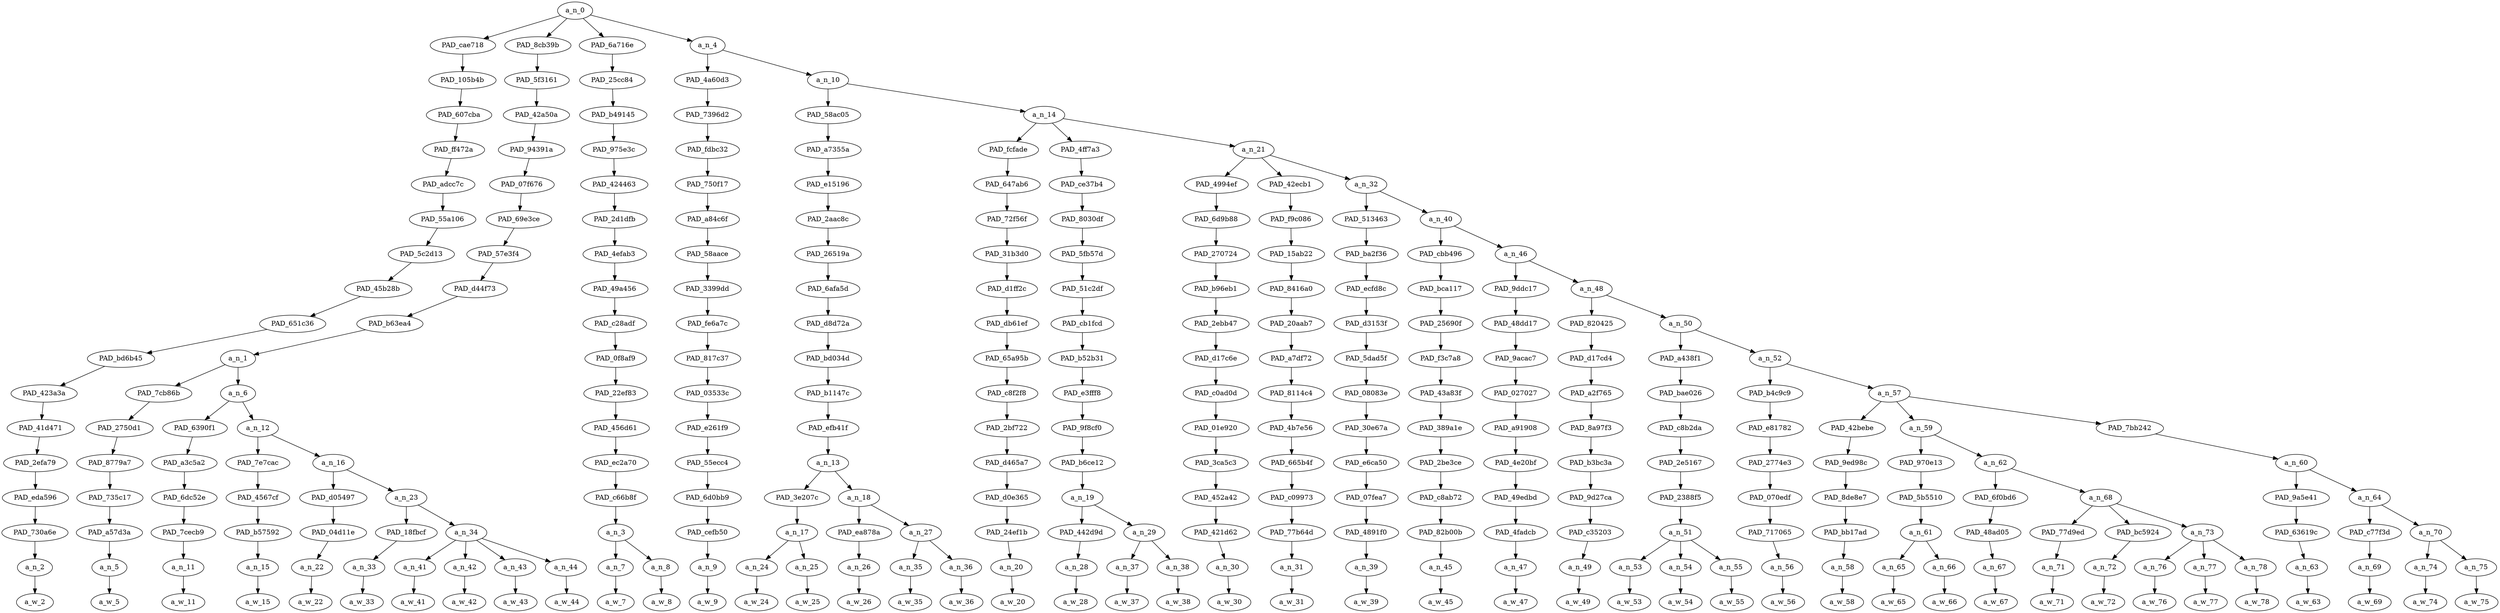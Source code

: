 strict digraph "" {
	a_n_0	[div_dir=1,
		index=0,
		level=17,
		pos="8.858207043306328,17!",
		text_span="[0, 1, 2, 3, 4, 5, 6, 7, 8, 9, 10, 11, 12, 13, 14, 15, 16, 17, 18, 19, 20, 21, 22, 23, 24, 25, 26, 27, 28, 29, 30, 31, 32, 33, 34, \
35, 36, 37, 38, 39, 40, 41, 42, 43, 44]",
		value=1.00000000];
	PAD_cae718	[div_dir=-1,
		index=1,
		level=16,
		pos="9.0,16!",
		text_span="[9]",
		value=0.03377245];
	a_n_0 -> PAD_cae718;
	PAD_8cb39b	[div_dir=1,
		index=0,
		level=16,
		pos="1.015625,16!",
		text_span="[0, 1, 2, 3, 4, 5, 6, 7, 8]",
		value=0.13489359];
	a_n_0 -> PAD_8cb39b;
	PAD_6a716e	[div_dir=1,
		index=2,
		level=16,
		pos="10.5,16!",
		text_span="[10, 11]",
		value=0.25307844];
	a_n_0 -> PAD_6a716e;
	a_n_4	[div_dir=1,
		index=3,
		level=16,
		pos="14.91720317322531,16!",
		text_span="[12, 13, 14, 15, 16, 17, 18, 19, 20, 21, 22, 23, 24, 25, 26, 27, 28, 29, 30, 31, 32, 33, 34, 35, 36, 37, 38, 39, 40, 41, 42, 43, \
44]",
		value=0.57792402];
	a_n_0 -> a_n_4;
	PAD_105b4b	[div_dir=-1,
		index=1,
		level=15,
		pos="9.0,15!",
		text_span="[9]",
		value=0.03377245];
	PAD_cae718 -> PAD_105b4b;
	PAD_607cba	[div_dir=-1,
		index=1,
		level=14,
		pos="9.0,14!",
		text_span="[9]",
		value=0.03377245];
	PAD_105b4b -> PAD_607cba;
	PAD_ff472a	[div_dir=-1,
		index=1,
		level=13,
		pos="9.0,13!",
		text_span="[9]",
		value=0.03377245];
	PAD_607cba -> PAD_ff472a;
	PAD_adcc7c	[div_dir=-1,
		index=1,
		level=12,
		pos="9.0,12!",
		text_span="[9]",
		value=0.03377245];
	PAD_ff472a -> PAD_adcc7c;
	PAD_55a106	[div_dir=-1,
		index=1,
		level=11,
		pos="9.0,11!",
		text_span="[9]",
		value=0.03377245];
	PAD_adcc7c -> PAD_55a106;
	PAD_5c2d13	[div_dir=-1,
		index=1,
		level=10,
		pos="9.0,10!",
		text_span="[9]",
		value=0.03377245];
	PAD_55a106 -> PAD_5c2d13;
	PAD_45b28b	[div_dir=-1,
		index=1,
		level=9,
		pos="9.0,9!",
		text_span="[9]",
		value=0.03377245];
	PAD_5c2d13 -> PAD_45b28b;
	PAD_651c36	[div_dir=-1,
		index=1,
		level=8,
		pos="9.0,8!",
		text_span="[9]",
		value=0.03377245];
	PAD_45b28b -> PAD_651c36;
	PAD_bd6b45	[div_dir=-1,
		index=1,
		level=7,
		pos="9.0,7!",
		text_span="[9]",
		value=0.03377245];
	PAD_651c36 -> PAD_bd6b45;
	PAD_423a3a	[div_dir=-1,
		index=2,
		level=6,
		pos="9.0,6!",
		text_span="[9]",
		value=0.03377245];
	PAD_bd6b45 -> PAD_423a3a;
	PAD_41d471	[div_dir=-1,
		index=3,
		level=5,
		pos="9.0,5!",
		text_span="[9]",
		value=0.03377245];
	PAD_423a3a -> PAD_41d471;
	PAD_2efa79	[div_dir=-1,
		index=4,
		level=4,
		pos="9.0,4!",
		text_span="[9]",
		value=0.03377245];
	PAD_41d471 -> PAD_2efa79;
	PAD_eda596	[div_dir=-1,
		index=5,
		level=3,
		pos="9.0,3!",
		text_span="[9]",
		value=0.03377245];
	PAD_2efa79 -> PAD_eda596;
	PAD_730a6e	[div_dir=-1,
		index=6,
		level=2,
		pos="9.0,2!",
		text_span="[9]",
		value=0.03377245];
	PAD_eda596 -> PAD_730a6e;
	a_n_2	[div_dir=-1,
		index=9,
		level=1,
		pos="9.0,1!",
		text_span="[9]",
		value=0.03377245];
	PAD_730a6e -> a_n_2;
	a_w_2	[div_dir=0,
		index=9,
		level=0,
		pos="9,0!",
		text_span="[9]",
		value=have];
	a_n_2 -> a_w_2;
	PAD_5f3161	[div_dir=1,
		index=0,
		level=15,
		pos="1.015625,15!",
		text_span="[0, 1, 2, 3, 4, 5, 6, 7, 8]",
		value=0.13489359];
	PAD_8cb39b -> PAD_5f3161;
	PAD_42a50a	[div_dir=1,
		index=0,
		level=14,
		pos="1.015625,14!",
		text_span="[0, 1, 2, 3, 4, 5, 6, 7, 8]",
		value=0.13489359];
	PAD_5f3161 -> PAD_42a50a;
	PAD_94391a	[div_dir=1,
		index=0,
		level=13,
		pos="1.015625,13!",
		text_span="[0, 1, 2, 3, 4, 5, 6, 7, 8]",
		value=0.13489359];
	PAD_42a50a -> PAD_94391a;
	PAD_07f676	[div_dir=1,
		index=0,
		level=12,
		pos="1.015625,12!",
		text_span="[0, 1, 2, 3, 4, 5, 6, 7, 8]",
		value=0.13489359];
	PAD_94391a -> PAD_07f676;
	PAD_69e3ce	[div_dir=1,
		index=0,
		level=11,
		pos="1.015625,11!",
		text_span="[0, 1, 2, 3, 4, 5, 6, 7, 8]",
		value=0.13489359];
	PAD_07f676 -> PAD_69e3ce;
	PAD_57e3f4	[div_dir=1,
		index=0,
		level=10,
		pos="1.015625,10!",
		text_span="[0, 1, 2, 3, 4, 5, 6, 7, 8]",
		value=0.13489359];
	PAD_69e3ce -> PAD_57e3f4;
	PAD_d44f73	[div_dir=1,
		index=0,
		level=9,
		pos="1.015625,9!",
		text_span="[0, 1, 2, 3, 4, 5, 6, 7, 8]",
		value=0.13489359];
	PAD_57e3f4 -> PAD_d44f73;
	PAD_b63ea4	[div_dir=1,
		index=0,
		level=8,
		pos="1.015625,8!",
		text_span="[0, 1, 2, 3, 4, 5, 6, 7, 8]",
		value=0.13489359];
	PAD_d44f73 -> PAD_b63ea4;
	a_n_1	[div_dir=1,
		index=0,
		level=7,
		pos="1.015625,7!",
		text_span="[0, 1, 2, 3, 4, 5, 6, 7, 8]",
		value=0.13489359];
	PAD_b63ea4 -> a_n_1;
	PAD_7cb86b	[div_dir=1,
		index=0,
		level=6,
		pos="0.0,6!",
		text_span="[0]",
		value=0.01598585];
	a_n_1 -> PAD_7cb86b;
	a_n_6	[div_dir=1,
		index=1,
		level=6,
		pos="2.03125,6!",
		text_span="[1, 2, 3, 4, 5, 6, 7, 8]",
		value=0.11880403];
	a_n_1 -> a_n_6;
	PAD_2750d1	[div_dir=1,
		index=0,
		level=5,
		pos="0.0,5!",
		text_span="[0]",
		value=0.01598585];
	PAD_7cb86b -> PAD_2750d1;
	PAD_8779a7	[div_dir=1,
		index=0,
		level=4,
		pos="0.0,4!",
		text_span="[0]",
		value=0.01598585];
	PAD_2750d1 -> PAD_8779a7;
	PAD_735c17	[div_dir=1,
		index=0,
		level=3,
		pos="0.0,3!",
		text_span="[0]",
		value=0.01598585];
	PAD_8779a7 -> PAD_735c17;
	PAD_a57d3a	[div_dir=1,
		index=0,
		level=2,
		pos="0.0,2!",
		text_span="[0]",
		value=0.01598585];
	PAD_735c17 -> PAD_a57d3a;
	a_n_5	[div_dir=1,
		index=0,
		level=1,
		pos="0.0,1!",
		text_span="[0]",
		value=0.01598585];
	PAD_a57d3a -> a_n_5;
	a_w_5	[div_dir=0,
		index=0,
		level=0,
		pos="0,0!",
		text_span="[0]",
		value=from];
	a_n_5 -> a_w_5;
	PAD_6390f1	[div_dir=1,
		index=1,
		level=5,
		pos="1.0,5!",
		text_span="[1]",
		value=0.01246203];
	a_n_6 -> PAD_6390f1;
	a_n_12	[div_dir=1,
		index=2,
		level=5,
		pos="3.0625,5!",
		text_span="[2, 3, 4, 5, 6, 7, 8]",
		value=0.10628031];
	a_n_6 -> a_n_12;
	PAD_a3c5a2	[div_dir=1,
		index=1,
		level=4,
		pos="1.0,4!",
		text_span="[1]",
		value=0.01246203];
	PAD_6390f1 -> PAD_a3c5a2;
	PAD_6dc52e	[div_dir=1,
		index=1,
		level=3,
		pos="1.0,3!",
		text_span="[1]",
		value=0.01246203];
	PAD_a3c5a2 -> PAD_6dc52e;
	PAD_7cecb9	[div_dir=1,
		index=1,
		level=2,
		pos="1.0,2!",
		text_span="[1]",
		value=0.01246203];
	PAD_6dc52e -> PAD_7cecb9;
	a_n_11	[div_dir=1,
		index=1,
		level=1,
		pos="1.0,1!",
		text_span="[1]",
		value=0.01246203];
	PAD_7cecb9 -> a_n_11;
	a_w_11	[div_dir=0,
		index=1,
		level=0,
		pos="1,0!",
		text_span="[1]",
		value=what];
	a_n_11 -> a_w_11;
	PAD_7e7cac	[div_dir=1,
		index=2,
		level=4,
		pos="2.0,4!",
		text_span="[2]",
		value=0.01199595];
	a_n_12 -> PAD_7e7cac;
	a_n_16	[div_dir=1,
		index=3,
		level=4,
		pos="4.125,4!",
		text_span="[3, 4, 5, 6, 7, 8]",
		value=0.09423335];
	a_n_12 -> a_n_16;
	PAD_4567cf	[div_dir=1,
		index=2,
		level=3,
		pos="2.0,3!",
		text_span="[2]",
		value=0.01199595];
	PAD_7e7cac -> PAD_4567cf;
	PAD_b57592	[div_dir=1,
		index=2,
		level=2,
		pos="2.0,2!",
		text_span="[2]",
		value=0.01199595];
	PAD_4567cf -> PAD_b57592;
	a_n_15	[div_dir=1,
		index=2,
		level=1,
		pos="2.0,1!",
		text_span="[2]",
		value=0.01199595];
	PAD_b57592 -> a_n_15;
	a_w_15	[div_dir=0,
		index=2,
		level=0,
		pos="2,0!",
		text_span="[2]",
		value=i];
	a_n_15 -> a_w_15;
	PAD_d05497	[div_dir=1,
		index=3,
		level=3,
		pos="3.0,3!",
		text_span="[3]",
		value=0.01271944];
	a_n_16 -> PAD_d05497;
	a_n_23	[div_dir=1,
		index=4,
		level=3,
		pos="5.25,3!",
		text_span="[4, 5, 6, 7, 8]",
		value=0.08147764];
	a_n_16 -> a_n_23;
	PAD_04d11e	[div_dir=1,
		index=3,
		level=2,
		pos="3.0,2!",
		text_span="[3]",
		value=0.01271944];
	PAD_d05497 -> PAD_04d11e;
	a_n_22	[div_dir=1,
		index=3,
		level=1,
		pos="3.0,1!",
		text_span="[3]",
		value=0.01271944];
	PAD_04d11e -> a_n_22;
	a_w_22	[div_dir=0,
		index=3,
		level=0,
		pos="3,0!",
		text_span="[3]",
		value=am];
	a_n_22 -> a_w_22;
	PAD_18fbcf	[div_dir=1,
		index=4,
		level=2,
		pos="4.0,2!",
		text_span="[4]",
		value=0.01480441];
	a_n_23 -> PAD_18fbcf;
	a_n_34	[div_dir=-1,
		index=5,
		level=2,
		pos="6.5,2!",
		text_span="[5, 6, 7, 8]",
		value=0.06666719];
	a_n_23 -> a_n_34;
	a_n_33	[div_dir=1,
		index=4,
		level=1,
		pos="4.0,1!",
		text_span="[4]",
		value=0.01480441];
	PAD_18fbcf -> a_n_33;
	a_w_33	[div_dir=0,
		index=4,
		level=0,
		pos="4,0!",
		text_span="[4]",
		value=reading];
	a_n_33 -> a_w_33;
	a_n_41	[div_dir=1,
		index=5,
		level=1,
		pos="5.0,1!",
		text_span="[5]",
		value=0.01238956];
	a_n_34 -> a_n_41;
	a_n_42	[div_dir=-1,
		index=6,
		level=1,
		pos="6.0,1!",
		text_span="[6]",
		value=0.01356768];
	a_n_34 -> a_n_42;
	a_n_43	[div_dir=1,
		index=7,
		level=1,
		pos="7.0,1!",
		text_span="[7]",
		value=0.01934901];
	a_n_34 -> a_n_43;
	a_n_44	[div_dir=-1,
		index=8,
		level=1,
		pos="8.0,1!",
		text_span="[8]",
		value=0.02134651];
	a_n_34 -> a_n_44;
	a_w_41	[div_dir=0,
		index=5,
		level=0,
		pos="5,0!",
		text_span="[5]",
		value=most];
	a_n_41 -> a_w_41;
	a_w_42	[div_dir=0,
		index=6,
		level=0,
		pos="6,0!",
		text_span="[6]",
		value=major];
	a_n_42 -> a_w_42;
	a_w_43	[div_dir=0,
		index=7,
		level=0,
		pos="7,0!",
		text_span="[7]",
		value=uk];
	a_n_43 -> a_w_43;
	a_w_44	[div_dir=0,
		index=8,
		level=0,
		pos="8,0!",
		text_span="[8]",
		value=cities];
	a_n_44 -> a_w_44;
	PAD_25cc84	[div_dir=1,
		index=2,
		level=15,
		pos="10.5,15!",
		text_span="[10, 11]",
		value=0.25307844];
	PAD_6a716e -> PAD_25cc84;
	PAD_b49145	[div_dir=1,
		index=2,
		level=14,
		pos="10.5,14!",
		text_span="[10, 11]",
		value=0.25307844];
	PAD_25cc84 -> PAD_b49145;
	PAD_975e3c	[div_dir=1,
		index=2,
		level=13,
		pos="10.5,13!",
		text_span="[10, 11]",
		value=0.25307844];
	PAD_b49145 -> PAD_975e3c;
	PAD_424463	[div_dir=1,
		index=2,
		level=12,
		pos="10.5,12!",
		text_span="[10, 11]",
		value=0.25307844];
	PAD_975e3c -> PAD_424463;
	PAD_2d1dfb	[div_dir=1,
		index=2,
		level=11,
		pos="10.5,11!",
		text_span="[10, 11]",
		value=0.25307844];
	PAD_424463 -> PAD_2d1dfb;
	PAD_4efab3	[div_dir=1,
		index=2,
		level=10,
		pos="10.5,10!",
		text_span="[10, 11]",
		value=0.25307844];
	PAD_2d1dfb -> PAD_4efab3;
	PAD_49a456	[div_dir=1,
		index=2,
		level=9,
		pos="10.5,9!",
		text_span="[10, 11]",
		value=0.25307844];
	PAD_4efab3 -> PAD_49a456;
	PAD_c28adf	[div_dir=1,
		index=2,
		level=8,
		pos="10.5,8!",
		text_span="[10, 11]",
		value=0.25307844];
	PAD_49a456 -> PAD_c28adf;
	PAD_0f8af9	[div_dir=1,
		index=2,
		level=7,
		pos="10.5,7!",
		text_span="[10, 11]",
		value=0.25307844];
	PAD_c28adf -> PAD_0f8af9;
	PAD_22ef83	[div_dir=1,
		index=3,
		level=6,
		pos="10.5,6!",
		text_span="[10, 11]",
		value=0.25307844];
	PAD_0f8af9 -> PAD_22ef83;
	PAD_456d61	[div_dir=1,
		index=4,
		level=5,
		pos="10.5,5!",
		text_span="[10, 11]",
		value=0.25307844];
	PAD_22ef83 -> PAD_456d61;
	PAD_ec2a70	[div_dir=1,
		index=5,
		level=4,
		pos="10.5,4!",
		text_span="[10, 11]",
		value=0.25307844];
	PAD_456d61 -> PAD_ec2a70;
	PAD_c66b8f	[div_dir=1,
		index=6,
		level=3,
		pos="10.5,3!",
		text_span="[10, 11]",
		value=0.25307844];
	PAD_ec2a70 -> PAD_c66b8f;
	a_n_3	[div_dir=1,
		index=7,
		level=2,
		pos="10.5,2!",
		text_span="[10, 11]",
		value=0.25307844];
	PAD_c66b8f -> a_n_3;
	a_n_7	[div_dir=1,
		index=10,
		level=1,
		pos="10.0,1!",
		text_span="[10]",
		value=0.21088565];
	a_n_3 -> a_n_7;
	a_n_8	[div_dir=-1,
		index=11,
		level=1,
		pos="11.0,1!",
		text_span="[11]",
		value=0.04164289];
	a_n_3 -> a_n_8;
	a_w_7	[div_dir=0,
		index=10,
		level=0,
		pos="10,0!",
		text_span="[10]",
		value=muzzie];
	a_n_7 -> a_w_7;
	a_w_8	[div_dir=0,
		index=11,
		level=0,
		pos="11,0!",
		text_span="[11]",
		value=mayor];
	a_n_8 -> a_w_8;
	PAD_4a60d3	[div_dir=1,
		index=3,
		level=15,
		pos="12.0,15!",
		text_span="[12]",
		value=0.01654420];
	a_n_4 -> PAD_4a60d3;
	a_n_10	[div_dir=1,
		index=4,
		level=15,
		pos="17.83440634645062,15!",
		text_span="[13, 14, 15, 16, 17, 18, 19, 20, 21, 22, 23, 24, 25, 26, 27, 28, 29, 30, 31, 32, 33, 34, 35, 36, 37, 38, 39, 40, 41, 42, 43, 44]",
		value=0.56122433];
	a_n_4 -> a_n_10;
	PAD_7396d2	[div_dir=1,
		index=3,
		level=14,
		pos="12.0,14!",
		text_span="[12]",
		value=0.01654420];
	PAD_4a60d3 -> PAD_7396d2;
	PAD_fdbc32	[div_dir=1,
		index=3,
		level=13,
		pos="12.0,13!",
		text_span="[12]",
		value=0.01654420];
	PAD_7396d2 -> PAD_fdbc32;
	PAD_750f17	[div_dir=1,
		index=3,
		level=12,
		pos="12.0,12!",
		text_span="[12]",
		value=0.01654420];
	PAD_fdbc32 -> PAD_750f17;
	PAD_a84c6f	[div_dir=1,
		index=3,
		level=11,
		pos="12.0,11!",
		text_span="[12]",
		value=0.01654420];
	PAD_750f17 -> PAD_a84c6f;
	PAD_58aace	[div_dir=1,
		index=3,
		level=10,
		pos="12.0,10!",
		text_span="[12]",
		value=0.01654420];
	PAD_a84c6f -> PAD_58aace;
	PAD_3399dd	[div_dir=1,
		index=3,
		level=9,
		pos="12.0,9!",
		text_span="[12]",
		value=0.01654420];
	PAD_58aace -> PAD_3399dd;
	PAD_fe6a7c	[div_dir=1,
		index=3,
		level=8,
		pos="12.0,8!",
		text_span="[12]",
		value=0.01654420];
	PAD_3399dd -> PAD_fe6a7c;
	PAD_817c37	[div_dir=1,
		index=3,
		level=7,
		pos="12.0,7!",
		text_span="[12]",
		value=0.01654420];
	PAD_fe6a7c -> PAD_817c37;
	PAD_03533c	[div_dir=1,
		index=4,
		level=6,
		pos="12.0,6!",
		text_span="[12]",
		value=0.01654420];
	PAD_817c37 -> PAD_03533c;
	PAD_e261f9	[div_dir=1,
		index=5,
		level=5,
		pos="12.0,5!",
		text_span="[12]",
		value=0.01654420];
	PAD_03533c -> PAD_e261f9;
	PAD_55ecc4	[div_dir=1,
		index=6,
		level=4,
		pos="12.0,4!",
		text_span="[12]",
		value=0.01654420];
	PAD_e261f9 -> PAD_55ecc4;
	PAD_6d0bb9	[div_dir=1,
		index=7,
		level=3,
		pos="12.0,3!",
		text_span="[12]",
		value=0.01654420];
	PAD_55ecc4 -> PAD_6d0bb9;
	PAD_cefb50	[div_dir=1,
		index=8,
		level=2,
		pos="12.0,2!",
		text_span="[12]",
		value=0.01654420];
	PAD_6d0bb9 -> PAD_cefb50;
	a_n_9	[div_dir=1,
		index=12,
		level=1,
		pos="12.0,1!",
		text_span="[12]",
		value=0.01654420];
	PAD_cefb50 -> a_n_9;
	a_w_9	[div_dir=0,
		index=12,
		level=0,
		pos="12,0!",
		text_span="[12]",
		value=does];
	a_n_9 -> a_w_9;
	PAD_58ac05	[div_dir=1,
		index=4,
		level=14,
		pos="14.625,14!",
		text_span="[13, 14, 15, 16, 17]",
		value=0.06420127];
	a_n_10 -> PAD_58ac05;
	a_n_14	[div_dir=1,
		index=5,
		level=14,
		pos="21.043812692901238,14!",
		text_span="[18, 19, 20, 21, 22, 23, 24, 25, 26, 27, 28, 29, 30, 31, 32, 33, 34, 35, 36, 37, 38, 39, 40, 41, 42, 43, 44]",
		value=0.49687133];
	a_n_10 -> a_n_14;
	PAD_a7355a	[div_dir=1,
		index=4,
		level=13,
		pos="14.625,13!",
		text_span="[13, 14, 15, 16, 17]",
		value=0.06420127];
	PAD_58ac05 -> PAD_a7355a;
	PAD_e15196	[div_dir=1,
		index=4,
		level=12,
		pos="14.625,12!",
		text_span="[13, 14, 15, 16, 17]",
		value=0.06420127];
	PAD_a7355a -> PAD_e15196;
	PAD_2aac8c	[div_dir=1,
		index=4,
		level=11,
		pos="14.625,11!",
		text_span="[13, 14, 15, 16, 17]",
		value=0.06420127];
	PAD_e15196 -> PAD_2aac8c;
	PAD_26519a	[div_dir=1,
		index=4,
		level=10,
		pos="14.625,10!",
		text_span="[13, 14, 15, 16, 17]",
		value=0.06420127];
	PAD_2aac8c -> PAD_26519a;
	PAD_6afa5d	[div_dir=1,
		index=4,
		level=9,
		pos="14.625,9!",
		text_span="[13, 14, 15, 16, 17]",
		value=0.06420127];
	PAD_26519a -> PAD_6afa5d;
	PAD_d8d72a	[div_dir=1,
		index=4,
		level=8,
		pos="14.625,8!",
		text_span="[13, 14, 15, 16, 17]",
		value=0.06420127];
	PAD_6afa5d -> PAD_d8d72a;
	PAD_bd034d	[div_dir=1,
		index=4,
		level=7,
		pos="14.625,7!",
		text_span="[13, 14, 15, 16, 17]",
		value=0.06420127];
	PAD_d8d72a -> PAD_bd034d;
	PAD_b1147c	[div_dir=1,
		index=5,
		level=6,
		pos="14.625,6!",
		text_span="[13, 14, 15, 16, 17]",
		value=0.06420127];
	PAD_bd034d -> PAD_b1147c;
	PAD_efb41f	[div_dir=1,
		index=6,
		level=5,
		pos="14.625,5!",
		text_span="[13, 14, 15, 16, 17]",
		value=0.06420127];
	PAD_b1147c -> PAD_efb41f;
	a_n_13	[div_dir=1,
		index=7,
		level=4,
		pos="14.625,4!",
		text_span="[13, 14, 15, 16, 17]",
		value=0.06420127];
	PAD_efb41f -> a_n_13;
	PAD_3e207c	[div_dir=1,
		index=8,
		level=3,
		pos="13.5,3!",
		text_span="[13, 14]",
		value=0.02797299];
	a_n_13 -> PAD_3e207c;
	a_n_18	[div_dir=1,
		index=9,
		level=3,
		pos="15.75,3!",
		text_span="[15, 16, 17]",
		value=0.03619429];
	a_n_13 -> a_n_18;
	a_n_17	[div_dir=1,
		index=9,
		level=2,
		pos="13.5,2!",
		text_span="[13, 14]",
		value=0.02797299];
	PAD_3e207c -> a_n_17;
	a_n_24	[div_dir=1,
		index=13,
		level=1,
		pos="13.0,1!",
		text_span="[13]",
		value=0.01206858];
	a_n_17 -> a_n_24;
	a_n_25	[div_dir=1,
		index=14,
		level=1,
		pos="14.0,1!",
		text_span="[14]",
		value=0.01587959];
	a_n_17 -> a_n_25;
	a_w_24	[div_dir=0,
		index=13,
		level=0,
		pos="13,0!",
		text_span="[13]",
		value=the];
	a_n_24 -> a_w_24;
	a_w_25	[div_dir=0,
		index=14,
		level=0,
		pos="14,0!",
		text_span="[14]",
		value=leadership];
	a_n_25 -> a_w_25;
	PAD_ea878a	[div_dir=-1,
		index=10,
		level=2,
		pos="15.0,2!",
		text_span="[15]",
		value=0.01035962];
	a_n_18 -> PAD_ea878a;
	a_n_27	[div_dir=1,
		index=11,
		level=2,
		pos="16.5,2!",
		text_span="[16, 17]",
		value=0.02581096];
	a_n_18 -> a_n_27;
	a_n_26	[div_dir=-1,
		index=15,
		level=1,
		pos="15.0,1!",
		text_span="[15]",
		value=0.01035962];
	PAD_ea878a -> a_n_26;
	a_w_26	[div_dir=0,
		index=15,
		level=0,
		pos="15,0!",
		text_span="[15]",
		value=in];
	a_n_26 -> a_w_26;
	a_n_35	[div_dir=1,
		index=16,
		level=1,
		pos="16.0,1!",
		text_span="[16]",
		value=0.01066187];
	a_n_27 -> a_n_35;
	a_n_36	[div_dir=-1,
		index=17,
		level=1,
		pos="17.0,1!",
		text_span="[17]",
		value=0.01511689];
	a_n_27 -> a_n_36;
	a_w_35	[div_dir=0,
		index=16,
		level=0,
		pos="16,0!",
		text_span="[16]",
		value=the1];
	a_n_35 -> a_w_35;
	a_w_36	[div_dir=0,
		index=17,
		level=0,
		pos="17,0!",
		text_span="[17]",
		value=uk1];
	a_n_36 -> a_w_36;
	PAD_fcfade	[div_dir=-1,
		index=6,
		level=13,
		pos="21.0,13!",
		text_span="[21]",
		value=0.01276676];
	a_n_14 -> PAD_fcfade;
	PAD_4ff7a3	[div_dir=1,
		index=5,
		level=13,
		pos="18.75,13!",
		text_span="[18, 19, 20]",
		value=0.04490356];
	a_n_14 -> PAD_4ff7a3;
	a_n_21	[div_dir=1,
		index=7,
		level=13,
		pos="23.381438078703706,13!",
		text_span="[22, 23, 24, 25, 26, 27, 28, 29, 30, 31, 32, 33, 34, 35, 36, 37, 38, 39, 40, 41, 42, 43, 44]",
		value=0.43905073];
	a_n_14 -> a_n_21;
	PAD_647ab6	[div_dir=-1,
		index=6,
		level=12,
		pos="21.0,12!",
		text_span="[21]",
		value=0.01276676];
	PAD_fcfade -> PAD_647ab6;
	PAD_72f56f	[div_dir=-1,
		index=6,
		level=11,
		pos="21.0,11!",
		text_span="[21]",
		value=0.01276676];
	PAD_647ab6 -> PAD_72f56f;
	PAD_31b3d0	[div_dir=-1,
		index=6,
		level=10,
		pos="21.0,10!",
		text_span="[21]",
		value=0.01276676];
	PAD_72f56f -> PAD_31b3d0;
	PAD_d1ff2c	[div_dir=-1,
		index=6,
		level=9,
		pos="21.0,9!",
		text_span="[21]",
		value=0.01276676];
	PAD_31b3d0 -> PAD_d1ff2c;
	PAD_db61ef	[div_dir=-1,
		index=6,
		level=8,
		pos="21.0,8!",
		text_span="[21]",
		value=0.01276676];
	PAD_d1ff2c -> PAD_db61ef;
	PAD_65a95b	[div_dir=-1,
		index=6,
		level=7,
		pos="21.0,7!",
		text_span="[21]",
		value=0.01276676];
	PAD_db61ef -> PAD_65a95b;
	PAD_c8f2f8	[div_dir=-1,
		index=7,
		level=6,
		pos="21.0,6!",
		text_span="[21]",
		value=0.01276676];
	PAD_65a95b -> PAD_c8f2f8;
	PAD_2bf722	[div_dir=-1,
		index=8,
		level=5,
		pos="21.0,5!",
		text_span="[21]",
		value=0.01276676];
	PAD_c8f2f8 -> PAD_2bf722;
	PAD_d465a7	[div_dir=-1,
		index=9,
		level=4,
		pos="21.0,4!",
		text_span="[21]",
		value=0.01276676];
	PAD_2bf722 -> PAD_d465a7;
	PAD_d0e365	[div_dir=-1,
		index=11,
		level=3,
		pos="21.0,3!",
		text_span="[21]",
		value=0.01276676];
	PAD_d465a7 -> PAD_d0e365;
	PAD_24ef1b	[div_dir=-1,
		index=14,
		level=2,
		pos="21.0,2!",
		text_span="[21]",
		value=0.01276676];
	PAD_d0e365 -> PAD_24ef1b;
	a_n_20	[div_dir=-1,
		index=21,
		level=1,
		pos="21.0,1!",
		text_span="[21]",
		value=0.01276676];
	PAD_24ef1b -> a_n_20;
	a_w_20	[div_dir=0,
		index=21,
		level=0,
		pos="21,0!",
		text_span="[21]",
		value=and];
	a_n_20 -> a_w_20;
	PAD_ce37b4	[div_dir=1,
		index=5,
		level=12,
		pos="18.75,12!",
		text_span="[18, 19, 20]",
		value=0.04490356];
	PAD_4ff7a3 -> PAD_ce37b4;
	PAD_8030df	[div_dir=1,
		index=5,
		level=11,
		pos="18.75,11!",
		text_span="[18, 19, 20]",
		value=0.04490356];
	PAD_ce37b4 -> PAD_8030df;
	PAD_5fb57d	[div_dir=1,
		index=5,
		level=10,
		pos="18.75,10!",
		text_span="[18, 19, 20]",
		value=0.04490356];
	PAD_8030df -> PAD_5fb57d;
	PAD_51c2df	[div_dir=1,
		index=5,
		level=9,
		pos="18.75,9!",
		text_span="[18, 19, 20]",
		value=0.04490356];
	PAD_5fb57d -> PAD_51c2df;
	PAD_cb1fcd	[div_dir=1,
		index=5,
		level=8,
		pos="18.75,8!",
		text_span="[18, 19, 20]",
		value=0.04490356];
	PAD_51c2df -> PAD_cb1fcd;
	PAD_b52b31	[div_dir=1,
		index=5,
		level=7,
		pos="18.75,7!",
		text_span="[18, 19, 20]",
		value=0.04490356];
	PAD_cb1fcd -> PAD_b52b31;
	PAD_e3fff8	[div_dir=1,
		index=6,
		level=6,
		pos="18.75,6!",
		text_span="[18, 19, 20]",
		value=0.04490356];
	PAD_b52b31 -> PAD_e3fff8;
	PAD_9f8cf0	[div_dir=1,
		index=7,
		level=5,
		pos="18.75,5!",
		text_span="[18, 19, 20]",
		value=0.04490356];
	PAD_e3fff8 -> PAD_9f8cf0;
	PAD_b6ce12	[div_dir=1,
		index=8,
		level=4,
		pos="18.75,4!",
		text_span="[18, 19, 20]",
		value=0.04490356];
	PAD_9f8cf0 -> PAD_b6ce12;
	a_n_19	[div_dir=1,
		index=10,
		level=3,
		pos="18.75,3!",
		text_span="[18, 19, 20]",
		value=0.04490356];
	PAD_b6ce12 -> a_n_19;
	PAD_442d9d	[div_dir=1,
		index=12,
		level=2,
		pos="18.0,2!",
		text_span="[18]",
		value=0.01380064];
	a_n_19 -> PAD_442d9d;
	a_n_29	[div_dir=-1,
		index=13,
		level=2,
		pos="19.5,2!",
		text_span="[19, 20]",
		value=0.03106664];
	a_n_19 -> a_n_29;
	a_n_28	[div_dir=1,
		index=18,
		level=1,
		pos="18.0,1!",
		text_span="[18]",
		value=0.01380064];
	PAD_442d9d -> a_n_28;
	a_w_28	[div_dir=0,
		index=18,
		level=0,
		pos="18,0!",
		text_span="[18]",
		value=look];
	a_n_28 -> a_w_28;
	a_n_37	[div_dir=1,
		index=19,
		level=1,
		pos="19.0,1!",
		text_span="[19]",
		value=0.01155060];
	a_n_29 -> a_n_37;
	a_n_38	[div_dir=-1,
		index=20,
		level=1,
		pos="20.0,1!",
		text_span="[20]",
		value=0.01950056];
	a_n_29 -> a_n_38;
	a_w_37	[div_dir=0,
		index=19,
		level=0,
		pos="19,0!",
		text_span="[19]",
		value=at];
	a_n_37 -> a_w_37;
	a_w_38	[div_dir=0,
		index=20,
		level=0,
		pos="20,0!",
		text_span="[20]",
		value=sweden];
	a_n_38 -> a_w_38;
	PAD_4994ef	[div_dir=1,
		index=7,
		level=12,
		pos="22.0,12!",
		text_span="[22]",
		value=0.01193269];
	a_n_21 -> PAD_4994ef;
	PAD_42ecb1	[div_dir=1,
		index=8,
		level=12,
		pos="23.0,12!",
		text_span="[23]",
		value=0.01133001];
	a_n_21 -> PAD_42ecb1;
	a_n_32	[div_dir=1,
		index=9,
		level=12,
		pos="25.14431423611111,12!",
		text_span="[24, 25, 26, 27, 28, 29, 30, 31, 32, 33, 34, 35, 36, 37, 38, 39, 40, 41, 42, 43, 44]",
		value=0.41563753];
	a_n_21 -> a_n_32;
	PAD_6d9b88	[div_dir=1,
		index=7,
		level=11,
		pos="22.0,11!",
		text_span="[22]",
		value=0.01193269];
	PAD_4994ef -> PAD_6d9b88;
	PAD_270724	[div_dir=1,
		index=7,
		level=10,
		pos="22.0,10!",
		text_span="[22]",
		value=0.01193269];
	PAD_6d9b88 -> PAD_270724;
	PAD_b96eb1	[div_dir=1,
		index=7,
		level=9,
		pos="22.0,9!",
		text_span="[22]",
		value=0.01193269];
	PAD_270724 -> PAD_b96eb1;
	PAD_2ebb47	[div_dir=1,
		index=7,
		level=8,
		pos="22.0,8!",
		text_span="[22]",
		value=0.01193269];
	PAD_b96eb1 -> PAD_2ebb47;
	PAD_d17c6e	[div_dir=1,
		index=7,
		level=7,
		pos="22.0,7!",
		text_span="[22]",
		value=0.01193269];
	PAD_2ebb47 -> PAD_d17c6e;
	PAD_c0ad0d	[div_dir=1,
		index=8,
		level=6,
		pos="22.0,6!",
		text_span="[22]",
		value=0.01193269];
	PAD_d17c6e -> PAD_c0ad0d;
	PAD_01e920	[div_dir=1,
		index=9,
		level=5,
		pos="22.0,5!",
		text_span="[22]",
		value=0.01193269];
	PAD_c0ad0d -> PAD_01e920;
	PAD_3ca5c3	[div_dir=1,
		index=10,
		level=4,
		pos="22.0,4!",
		text_span="[22]",
		value=0.01193269];
	PAD_01e920 -> PAD_3ca5c3;
	PAD_452a42	[div_dir=1,
		index=12,
		level=3,
		pos="22.0,3!",
		text_span="[22]",
		value=0.01193269];
	PAD_3ca5c3 -> PAD_452a42;
	PAD_421d62	[div_dir=1,
		index=15,
		level=2,
		pos="22.0,2!",
		text_span="[22]",
		value=0.01193269];
	PAD_452a42 -> PAD_421d62;
	a_n_30	[div_dir=1,
		index=22,
		level=1,
		pos="22.0,1!",
		text_span="[22]",
		value=0.01193269];
	PAD_421d62 -> a_n_30;
	a_w_30	[div_dir=0,
		index=22,
		level=0,
		pos="22,0!",
		text_span="[22]",
		value=ask];
	a_n_30 -> a_w_30;
	PAD_f9c086	[div_dir=1,
		index=8,
		level=11,
		pos="23.0,11!",
		text_span="[23]",
		value=0.01133001];
	PAD_42ecb1 -> PAD_f9c086;
	PAD_15ab22	[div_dir=1,
		index=8,
		level=10,
		pos="23.0,10!",
		text_span="[23]",
		value=0.01133001];
	PAD_f9c086 -> PAD_15ab22;
	PAD_8416a0	[div_dir=1,
		index=8,
		level=9,
		pos="23.0,9!",
		text_span="[23]",
		value=0.01133001];
	PAD_15ab22 -> PAD_8416a0;
	PAD_20aab7	[div_dir=1,
		index=8,
		level=8,
		pos="23.0,8!",
		text_span="[23]",
		value=0.01133001];
	PAD_8416a0 -> PAD_20aab7;
	PAD_a7df72	[div_dir=1,
		index=8,
		level=7,
		pos="23.0,7!",
		text_span="[23]",
		value=0.01133001];
	PAD_20aab7 -> PAD_a7df72;
	PAD_8114c4	[div_dir=1,
		index=9,
		level=6,
		pos="23.0,6!",
		text_span="[23]",
		value=0.01133001];
	PAD_a7df72 -> PAD_8114c4;
	PAD_4b7e56	[div_dir=1,
		index=10,
		level=5,
		pos="23.0,5!",
		text_span="[23]",
		value=0.01133001];
	PAD_8114c4 -> PAD_4b7e56;
	PAD_665b4f	[div_dir=1,
		index=11,
		level=4,
		pos="23.0,4!",
		text_span="[23]",
		value=0.01133001];
	PAD_4b7e56 -> PAD_665b4f;
	PAD_c09973	[div_dir=1,
		index=13,
		level=3,
		pos="23.0,3!",
		text_span="[23]",
		value=0.01133001];
	PAD_665b4f -> PAD_c09973;
	PAD_77b64d	[div_dir=1,
		index=16,
		level=2,
		pos="23.0,2!",
		text_span="[23]",
		value=0.01133001];
	PAD_c09973 -> PAD_77b64d;
	a_n_31	[div_dir=1,
		index=23,
		level=1,
		pos="23.0,1!",
		text_span="[23]",
		value=0.01133001];
	PAD_77b64d -> a_n_31;
	a_w_31	[div_dir=0,
		index=23,
		level=0,
		pos="23,0!",
		text_span="[23]",
		value=themselves];
	a_n_31 -> a_w_31;
	PAD_513463	[div_dir=1,
		index=9,
		level=11,
		pos="24.0,11!",
		text_span="[24]",
		value=0.01001084];
	a_n_32 -> PAD_513463;
	a_n_40	[div_dir=1,
		index=10,
		level=11,
		pos="26.28862847222222,11!",
		text_span="[25, 26, 27, 28, 29, 30, 31, 32, 33, 34, 35, 36, 37, 38, 39, 40, 41, 42, 43, 44]",
		value=0.40548945];
	a_n_32 -> a_n_40;
	PAD_ba2f36	[div_dir=1,
		index=9,
		level=10,
		pos="24.0,10!",
		text_span="[24]",
		value=0.01001084];
	PAD_513463 -> PAD_ba2f36;
	PAD_ecfd8c	[div_dir=1,
		index=9,
		level=9,
		pos="24.0,9!",
		text_span="[24]",
		value=0.01001084];
	PAD_ba2f36 -> PAD_ecfd8c;
	PAD_d3153f	[div_dir=1,
		index=9,
		level=8,
		pos="24.0,8!",
		text_span="[24]",
		value=0.01001084];
	PAD_ecfd8c -> PAD_d3153f;
	PAD_5dad5f	[div_dir=1,
		index=9,
		level=7,
		pos="24.0,7!",
		text_span="[24]",
		value=0.01001084];
	PAD_d3153f -> PAD_5dad5f;
	PAD_08083e	[div_dir=1,
		index=10,
		level=6,
		pos="24.0,6!",
		text_span="[24]",
		value=0.01001084];
	PAD_5dad5f -> PAD_08083e;
	PAD_30e67a	[div_dir=1,
		index=11,
		level=5,
		pos="24.0,5!",
		text_span="[24]",
		value=0.01001084];
	PAD_08083e -> PAD_30e67a;
	PAD_e6ca50	[div_dir=1,
		index=12,
		level=4,
		pos="24.0,4!",
		text_span="[24]",
		value=0.01001084];
	PAD_30e67a -> PAD_e6ca50;
	PAD_07fea7	[div_dir=1,
		index=14,
		level=3,
		pos="24.0,3!",
		text_span="[24]",
		value=0.01001084];
	PAD_e6ca50 -> PAD_07fea7;
	PAD_4891f0	[div_dir=1,
		index=17,
		level=2,
		pos="24.0,2!",
		text_span="[24]",
		value=0.01001084];
	PAD_07fea7 -> PAD_4891f0;
	a_n_39	[div_dir=1,
		index=24,
		level=1,
		pos="24.0,1!",
		text_span="[24]",
		value=0.01001084];
	PAD_4891f0 -> a_n_39;
	a_w_39	[div_dir=0,
		index=24,
		level=0,
		pos="24,0!",
		text_span="[24]",
		value=why];
	a_n_39 -> a_w_39;
	PAD_cbb496	[div_dir=1,
		index=10,
		level=10,
		pos="25.0,10!",
		text_span="[25]",
		value=0.00978928];
	a_n_40 -> PAD_cbb496;
	a_n_46	[div_dir=1,
		index=11,
		level=10,
		pos="27.577256944444443,10!",
		text_span="[26, 27, 28, 29, 30, 31, 32, 33, 34, 35, 36, 37, 38, 39, 40, 41, 42, 43, 44]",
		value=0.39556235];
	a_n_40 -> a_n_46;
	PAD_bca117	[div_dir=1,
		index=10,
		level=9,
		pos="25.0,9!",
		text_span="[25]",
		value=0.00978928];
	PAD_cbb496 -> PAD_bca117;
	PAD_25690f	[div_dir=1,
		index=10,
		level=8,
		pos="25.0,8!",
		text_span="[25]",
		value=0.00978928];
	PAD_bca117 -> PAD_25690f;
	PAD_f3c7a8	[div_dir=1,
		index=10,
		level=7,
		pos="25.0,7!",
		text_span="[25]",
		value=0.00978928];
	PAD_25690f -> PAD_f3c7a8;
	PAD_43a83f	[div_dir=1,
		index=11,
		level=6,
		pos="25.0,6!",
		text_span="[25]",
		value=0.00978928];
	PAD_f3c7a8 -> PAD_43a83f;
	PAD_389a1e	[div_dir=1,
		index=12,
		level=5,
		pos="25.0,5!",
		text_span="[25]",
		value=0.00978928];
	PAD_43a83f -> PAD_389a1e;
	PAD_2be3ce	[div_dir=1,
		index=13,
		level=4,
		pos="25.0,4!",
		text_span="[25]",
		value=0.00978928];
	PAD_389a1e -> PAD_2be3ce;
	PAD_c8ab72	[div_dir=1,
		index=15,
		level=3,
		pos="25.0,3!",
		text_span="[25]",
		value=0.00978928];
	PAD_2be3ce -> PAD_c8ab72;
	PAD_82b00b	[div_dir=1,
		index=18,
		level=2,
		pos="25.0,2!",
		text_span="[25]",
		value=0.00978928];
	PAD_c8ab72 -> PAD_82b00b;
	a_n_45	[div_dir=1,
		index=25,
		level=1,
		pos="25.0,1!",
		text_span="[25]",
		value=0.00978928];
	PAD_82b00b -> a_n_45;
	a_w_45	[div_dir=0,
		index=25,
		level=0,
		pos="25,0!",
		text_span="[25]",
		value=they];
	a_n_45 -> a_w_45;
	PAD_9ddc17	[div_dir=1,
		index=11,
		level=9,
		pos="26.0,9!",
		text_span="[26]",
		value=0.01062956];
	a_n_46 -> PAD_9ddc17;
	a_n_48	[div_dir=1,
		index=12,
		level=9,
		pos="29.15451388888889,9!",
		text_span="[27, 28, 29, 30, 31, 32, 33, 34, 35, 36, 37, 38, 39, 40, 41, 42, 43, 44]",
		value=0.38480551];
	a_n_46 -> a_n_48;
	PAD_48dd17	[div_dir=1,
		index=11,
		level=8,
		pos="26.0,8!",
		text_span="[26]",
		value=0.01062956];
	PAD_9ddc17 -> PAD_48dd17;
	PAD_9acac7	[div_dir=1,
		index=11,
		level=7,
		pos="26.0,7!",
		text_span="[26]",
		value=0.01062956];
	PAD_48dd17 -> PAD_9acac7;
	PAD_027027	[div_dir=1,
		index=12,
		level=6,
		pos="26.0,6!",
		text_span="[26]",
		value=0.01062956];
	PAD_9acac7 -> PAD_027027;
	PAD_a91908	[div_dir=1,
		index=13,
		level=5,
		pos="26.0,5!",
		text_span="[26]",
		value=0.01062956];
	PAD_027027 -> PAD_a91908;
	PAD_4e20bf	[div_dir=1,
		index=14,
		level=4,
		pos="26.0,4!",
		text_span="[26]",
		value=0.01062956];
	PAD_a91908 -> PAD_4e20bf;
	PAD_49edbd	[div_dir=1,
		index=16,
		level=3,
		pos="26.0,3!",
		text_span="[26]",
		value=0.01062956];
	PAD_4e20bf -> PAD_49edbd;
	PAD_4fadcb	[div_dir=1,
		index=19,
		level=2,
		pos="26.0,2!",
		text_span="[26]",
		value=0.01062956];
	PAD_49edbd -> PAD_4fadcb;
	a_n_47	[div_dir=1,
		index=26,
		level=1,
		pos="26.0,1!",
		text_span="[26]",
		value=0.01062956];
	PAD_4fadcb -> a_n_47;
	a_w_47	[div_dir=0,
		index=26,
		level=0,
		pos="26,0!",
		text_span="[26]",
		value=are];
	a_n_47 -> a_w_47;
	PAD_820425	[div_dir=1,
		index=12,
		level=8,
		pos="27.0,8!",
		text_span="[27]",
		value=0.01379796];
	a_n_48 -> PAD_820425;
	a_n_50	[div_dir=1,
		index=13,
		level=8,
		pos="31.30902777777778,8!",
		text_span="[28, 29, 30, 31, 32, 33, 34, 35, 36, 37, 38, 39, 40, 41, 42, 43, 44]",
		value=0.37088185];
	a_n_48 -> a_n_50;
	PAD_d17cd4	[div_dir=1,
		index=12,
		level=7,
		pos="27.0,7!",
		text_span="[27]",
		value=0.01379796];
	PAD_820425 -> PAD_d17cd4;
	PAD_a2f765	[div_dir=1,
		index=13,
		level=6,
		pos="27.0,6!",
		text_span="[27]",
		value=0.01379796];
	PAD_d17cd4 -> PAD_a2f765;
	PAD_8a97f3	[div_dir=1,
		index=14,
		level=5,
		pos="27.0,5!",
		text_span="[27]",
		value=0.01379796];
	PAD_a2f765 -> PAD_8a97f3;
	PAD_b3bc3a	[div_dir=1,
		index=15,
		level=4,
		pos="27.0,4!",
		text_span="[27]",
		value=0.01379796];
	PAD_8a97f3 -> PAD_b3bc3a;
	PAD_9d27ca	[div_dir=1,
		index=17,
		level=3,
		pos="27.0,3!",
		text_span="[27]",
		value=0.01379796];
	PAD_b3bc3a -> PAD_9d27ca;
	PAD_c35203	[div_dir=1,
		index=20,
		level=2,
		pos="27.0,2!",
		text_span="[27]",
		value=0.01379796];
	PAD_9d27ca -> PAD_c35203;
	a_n_49	[div_dir=1,
		index=27,
		level=1,
		pos="27.0,1!",
		text_span="[27]",
		value=0.01379796];
	PAD_c35203 -> a_n_49;
	a_w_49	[div_dir=0,
		index=27,
		level=0,
		pos="27,0!",
		text_span="[27]",
		value=allowing];
	a_n_49 -> a_w_49;
	PAD_a438f1	[div_dir=-1,
		index=13,
		level=7,
		pos="29.0,7!",
		text_span="[28, 29, 30]",
		value=0.04451976];
	a_n_50 -> PAD_a438f1;
	a_n_52	[div_dir=1,
		index=14,
		level=7,
		pos="33.61805555555556,7!",
		text_span="[31, 32, 33, 34, 35, 36, 37, 38, 39, 40, 41, 42, 43, 44]",
		value=0.32625005];
	a_n_50 -> a_n_52;
	PAD_bae026	[div_dir=-1,
		index=14,
		level=6,
		pos="29.0,6!",
		text_span="[28, 29, 30]",
		value=0.04451976];
	PAD_a438f1 -> PAD_bae026;
	PAD_c8b2da	[div_dir=-1,
		index=15,
		level=5,
		pos="29.0,5!",
		text_span="[28, 29, 30]",
		value=0.04451976];
	PAD_bae026 -> PAD_c8b2da;
	PAD_2e5167	[div_dir=-1,
		index=16,
		level=4,
		pos="29.0,4!",
		text_span="[28, 29, 30]",
		value=0.04451976];
	PAD_c8b2da -> PAD_2e5167;
	PAD_2388f5	[div_dir=-1,
		index=18,
		level=3,
		pos="29.0,3!",
		text_span="[28, 29, 30]",
		value=0.04451976];
	PAD_2e5167 -> PAD_2388f5;
	a_n_51	[div_dir=-1,
		index=21,
		level=2,
		pos="29.0,2!",
		text_span="[28, 29, 30]",
		value=0.04451976];
	PAD_2388f5 -> a_n_51;
	a_n_53	[div_dir=1,
		index=28,
		level=1,
		pos="28.0,1!",
		text_span="[28]",
		value=0.01283926];
	a_n_51 -> a_n_53;
	a_n_54	[div_dir=-1,
		index=29,
		level=1,
		pos="29.0,1!",
		text_span="[29]",
		value=0.01367725];
	a_n_51 -> a_n_54;
	a_n_55	[div_dir=-1,
		index=30,
		level=1,
		pos="30.0,1!",
		text_span="[30]",
		value=0.01800287];
	a_n_51 -> a_n_55;
	a_w_53	[div_dir=0,
		index=28,
		level=0,
		pos="28,0!",
		text_span="[28]",
		value=your];
	a_n_53 -> a_w_53;
	a_w_54	[div_dir=0,
		index=29,
		level=0,
		pos="29,0!",
		text_span="[29]",
		value=great];
	a_n_54 -> a_w_54;
	a_w_55	[div_dir=0,
		index=30,
		level=0,
		pos="30,0!",
		text_span="[30]",
		value=nation];
	a_n_55 -> a_w_55;
	PAD_b4c9c9	[div_dir=1,
		index=15,
		level=6,
		pos="31.0,6!",
		text_span="[31]",
		value=0.01499676];
	a_n_52 -> PAD_b4c9c9;
	a_n_57	[div_dir=1,
		index=16,
		level=6,
		pos="36.236111111111114,6!",
		text_span="[32, 33, 34, 35, 36, 37, 38, 39, 40, 41, 42, 43, 44]",
		value=0.31112972];
	a_n_52 -> a_n_57;
	PAD_e81782	[div_dir=1,
		index=16,
		level=5,
		pos="31.0,5!",
		text_span="[31]",
		value=0.01499676];
	PAD_b4c9c9 -> PAD_e81782;
	PAD_2774e3	[div_dir=1,
		index=17,
		level=4,
		pos="31.0,4!",
		text_span="[31]",
		value=0.01499676];
	PAD_e81782 -> PAD_2774e3;
	PAD_070edf	[div_dir=1,
		index=19,
		level=3,
		pos="31.0,3!",
		text_span="[31]",
		value=0.01499676];
	PAD_2774e3 -> PAD_070edf;
	PAD_717065	[div_dir=1,
		index=22,
		level=2,
		pos="31.0,2!",
		text_span="[31]",
		value=0.01499676];
	PAD_070edf -> PAD_717065;
	a_n_56	[div_dir=1,
		index=31,
		level=1,
		pos="31.0,1!",
		text_span="[31]",
		value=0.01499676];
	PAD_717065 -> a_n_56;
	a_w_56	[div_dir=0,
		index=31,
		level=0,
		pos="31,0!",
		text_span="[31]",
		value=to];
	a_n_56 -> a_w_56;
	PAD_42bebe	[div_dir=-1,
		index=17,
		level=5,
		pos="32.0,5!",
		text_span="[32]",
		value=0.01141879];
	a_n_57 -> PAD_42bebe;
	a_n_59	[div_dir=1,
		index=18,
		level=5,
		pos="34.833333333333336,5!",
		text_span="[33, 34, 35, 36, 37, 38, 39, 40]",
		value=0.23689768];
	a_n_57 -> a_n_59;
	PAD_7bb242	[div_dir=1,
		index=19,
		level=5,
		pos="41.875,5!",
		text_span="[41, 42, 43, 44]",
		value=0.06269633];
	a_n_57 -> PAD_7bb242;
	PAD_9ed98c	[div_dir=-1,
		index=18,
		level=4,
		pos="32.0,4!",
		text_span="[32]",
		value=0.01141879];
	PAD_42bebe -> PAD_9ed98c;
	PAD_8de8e7	[div_dir=-1,
		index=20,
		level=3,
		pos="32.0,3!",
		text_span="[32]",
		value=0.01141879];
	PAD_9ed98c -> PAD_8de8e7;
	PAD_bb17ad	[div_dir=-1,
		index=23,
		level=2,
		pos="32.0,2!",
		text_span="[32]",
		value=0.01141879];
	PAD_8de8e7 -> PAD_bb17ad;
	a_n_58	[div_dir=-1,
		index=32,
		level=1,
		pos="32.0,1!",
		text_span="[32]",
		value=0.01141879];
	PAD_bb17ad -> a_n_58;
	a_w_58	[div_dir=0,
		index=32,
		level=0,
		pos="32,0!",
		text_span="[32]",
		value=become];
	a_n_58 -> a_w_58;
	PAD_970e13	[div_dir=1,
		index=19,
		level=4,
		pos="33.5,4!",
		text_span="[33, 34]",
		value=0.03403994];
	a_n_59 -> PAD_970e13;
	a_n_62	[div_dir=1,
		index=20,
		level=4,
		pos="36.16666666666667,4!",
		text_span="[35, 36, 37, 38, 39, 40]",
		value=0.20275125];
	a_n_59 -> a_n_62;
	PAD_5b5510	[div_dir=1,
		index=21,
		level=3,
		pos="33.5,3!",
		text_span="[33, 34]",
		value=0.03403994];
	PAD_970e13 -> PAD_5b5510;
	a_n_61	[div_dir=1,
		index=24,
		level=2,
		pos="33.5,2!",
		text_span="[33, 34]",
		value=0.03403994];
	PAD_5b5510 -> a_n_61;
	a_n_65	[div_dir=1,
		index=33,
		level=1,
		pos="33.0,1!",
		text_span="[33]",
		value=0.01358892];
	a_n_61 -> a_n_65;
	a_n_66	[div_dir=1,
		index=34,
		level=1,
		pos="34.0,1!",
		text_span="[34]",
		value=0.02037218];
	a_n_61 -> a_n_66;
	a_w_65	[div_dir=0,
		index=33,
		level=0,
		pos="33,0!",
		text_span="[33]",
		value=next];
	a_n_65 -> a_w_65;
	a_w_66	[div_dir=0,
		index=34,
		level=0,
		pos="34,0!",
		text_span="[34]",
		value=caliphate];
	a_n_66 -> a_w_66;
	PAD_6f0bd6	[div_dir=1,
		index=22,
		level=3,
		pos="35.0,3!",
		text_span="[35]",
		value=0.01482772];
	a_n_62 -> PAD_6f0bd6;
	a_n_68	[div_dir=1,
		index=23,
		level=3,
		pos="37.333333333333336,3!",
		text_span="[36, 37, 38, 39, 40]",
		value=0.18784553];
	a_n_62 -> a_n_68;
	PAD_48ad05	[div_dir=1,
		index=25,
		level=2,
		pos="35.0,2!",
		text_span="[35]",
		value=0.01482772];
	PAD_6f0bd6 -> PAD_48ad05;
	a_n_67	[div_dir=1,
		index=35,
		level=1,
		pos="35.0,1!",
		text_span="[35]",
		value=0.01482772];
	PAD_48ad05 -> a_n_67;
	a_w_67	[div_dir=0,
		index=35,
		level=0,
		pos="35,0!",
		text_span="[35]",
		value=where];
	a_n_67 -> a_w_67;
	PAD_77d9ed	[div_dir=1,
		index=26,
		level=2,
		pos="36.0,2!",
		text_span="[36]",
		value=0.02824245];
	a_n_68 -> PAD_77d9ed;
	PAD_bc5924	[div_dir=1,
		index=27,
		level=2,
		pos="37.0,2!",
		text_span="[37]",
		value=0.05948716];
	a_n_68 -> PAD_bc5924;
	a_n_73	[div_dir=1,
		index=28,
		level=2,
		pos="39.0,2!",
		text_span="[38, 39, 40]",
		value=0.10003826];
	a_n_68 -> a_n_73;
	a_n_71	[div_dir=1,
		index=36,
		level=1,
		pos="36.0,1!",
		text_span="[36]",
		value=0.02824245];
	PAD_77d9ed -> a_n_71;
	a_w_71	[div_dir=0,
		index=36,
		level=0,
		pos="36,0!",
		text_span="[36]",
		value=churchill];
	a_n_71 -> a_w_71;
	a_n_72	[div_dir=1,
		index=37,
		level=1,
		pos="37.0,1!",
		text_span="[37]",
		value=0.05948716];
	PAD_bc5924 -> a_n_72;
	a_w_72	[div_dir=0,
		index=37,
		level=0,
		pos="37,0!",
		text_span="[37]",
		value=and1];
	a_n_72 -> a_w_72;
	a_n_76	[div_dir=-1,
		index=38,
		level=1,
		pos="38.0,1!",
		text_span="[38]",
		value=0.02043547];
	a_n_73 -> a_n_76;
	a_n_77	[div_dir=-1,
		index=39,
		level=1,
		pos="39.0,1!",
		text_span="[39]",
		value=0.04390132];
	a_n_73 -> a_n_77;
	a_n_78	[div_dir=1,
		index=40,
		level=1,
		pos="40.0,1!",
		text_span="[40]",
		value=0.03569696];
	a_n_73 -> a_n_78;
	a_w_76	[div_dir=0,
		index=38,
		level=0,
		pos="38,0!",
		text_span="[38]",
		value=the2];
	a_n_76 -> a_w_76;
	a_w_77	[div_dir=0,
		index=39,
		level=0,
		pos="39,0!",
		text_span="[39]",
		value=iron];
	a_n_77 -> a_w_77;
	a_w_78	[div_dir=0,
		index=40,
		level=0,
		pos="40,0!",
		text_span="[40]",
		value=lady];
	a_n_78 -> a_w_78;
	a_n_60	[div_dir=1,
		index=21,
		level=4,
		pos="41.875,4!",
		text_span="[41, 42, 43, 44]",
		value=0.06269633];
	PAD_7bb242 -> a_n_60;
	PAD_9a5e41	[div_dir=1,
		index=24,
		level=3,
		pos="41.0,3!",
		text_span="[41]",
		value=0.01381247];
	a_n_60 -> PAD_9a5e41;
	a_n_64	[div_dir=1,
		index=25,
		level=3,
		pos="42.75,3!",
		text_span="[42, 43, 44]",
		value=0.04881423];
	a_n_60 -> a_n_64;
	PAD_63619c	[div_dir=1,
		index=29,
		level=2,
		pos="41.0,2!",
		text_span="[41]",
		value=0.01381247];
	PAD_9a5e41 -> PAD_63619c;
	a_n_63	[div_dir=1,
		index=41,
		level=1,
		pos="41.0,1!",
		text_span="[41]",
		value=0.01381247];
	PAD_63619c -> a_n_63;
	a_w_63	[div_dir=0,
		index=41,
		level=0,
		pos="41,0!",
		text_span="[41]",
		value=when];
	a_n_63 -> a_w_63;
	PAD_c77f3d	[div_dir=1,
		index=30,
		level=2,
		pos="42.0,2!",
		text_span="[42]",
		value=0.01292848];
	a_n_64 -> PAD_c77f3d;
	a_n_70	[div_dir=1,
		index=31,
		level=2,
		pos="43.5,2!",
		text_span="[43, 44]",
		value=0.03581874];
	a_n_64 -> a_n_70;
	a_n_69	[div_dir=1,
		index=42,
		level=1,
		pos="42.0,1!",
		text_span="[42]",
		value=0.01292848];
	PAD_c77f3d -> a_n_69;
	a_w_69	[div_dir=0,
		index=42,
		level=0,
		pos="42,0!",
		text_span="[42]",
		value=you];
	a_n_69 -> a_w_69;
	a_n_74	[div_dir=1,
		index=43,
		level=1,
		pos="43.0,1!",
		text_span="[43]",
		value=0.01432371];
	a_n_70 -> a_n_74;
	a_n_75	[div_dir=1,
		index=44,
		level=1,
		pos="44.0,1!",
		text_span="[44]",
		value=0.02143316];
	a_n_70 -> a_n_75;
	a_w_74	[div_dir=0,
		index=43,
		level=0,
		pos="43,0!",
		text_span="[43]",
		value=need];
	a_n_74 -> a_w_74;
	a_w_75	[div_dir=0,
		index=44,
		level=0,
		pos="44,0!",
		text_span="[44]",
		value=em];
	a_n_75 -> a_w_75;
}

